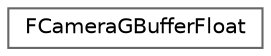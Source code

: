 digraph "类继承关系图"
{
 // INTERACTIVE_SVG=YES
 // LATEX_PDF_SIZE
  bgcolor="transparent";
  edge [fontname=Helvetica,fontsize=10,labelfontname=Helvetica,labelfontsize=10];
  node [fontname=Helvetica,fontsize=10,shape=box,height=0.2,width=0.4];
  rankdir="LR";
  Node0 [id="Node000000",label="FCameraGBufferFloat",height=0.2,width=0.4,color="grey40", fillcolor="white", style="filled",URL="$df/d7d/structFCameraGBufferFloat.html",tooltip=" "];
}
